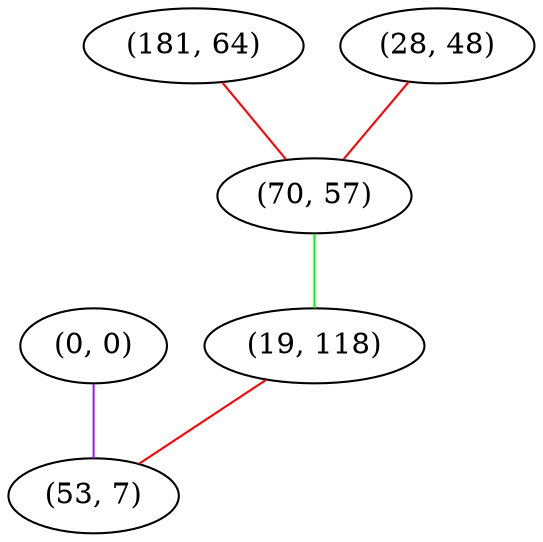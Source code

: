 graph "" {
"(0, 0)";
"(181, 64)";
"(28, 48)";
"(70, 57)";
"(19, 118)";
"(53, 7)";
"(0, 0)" -- "(53, 7)"  [color=purple, key=0, weight=4];
"(181, 64)" -- "(70, 57)"  [color=red, key=0, weight=1];
"(28, 48)" -- "(70, 57)"  [color=red, key=0, weight=1];
"(70, 57)" -- "(19, 118)"  [color=green, key=0, weight=2];
"(19, 118)" -- "(53, 7)"  [color=red, key=0, weight=1];
}
